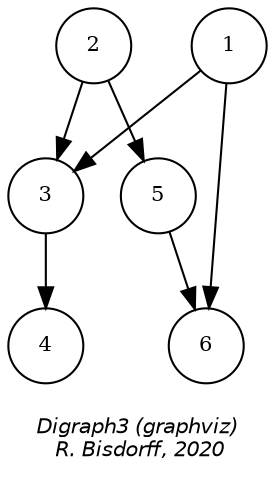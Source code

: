 digraph G {
graph [ ordering = out, fontname = "Helvetica-Oblique",
 fontsize = 12,
 label = "\nDigraph3 (graphviz)\n R. Bisdorff, 2020", size="7,7",fontsize=10];
1 [shape = "circle", label = "1", fontsize=10];
2 [shape = "circle", label = "2", fontsize=10];
3 [shape = "circle", label = "3", fontsize=10];
4 [shape = "circle", label = "4", fontsize=10];
5 [shape = "circle", label = "5", fontsize=10];
6 [shape = "circle", label = "6", fontsize=10];
{ rank = 0; 1; 2; }
{ rank = 1; 3; 5; }
{ rank = 2; 6; 4; }
1-> 3 [style="setlinewidth(1)",color=black] ;
1-> 6 [style="setlinewidth(1)",color=black] ;
2-> 3 [style="setlinewidth(1)",color=black] ;
2-> 5 [style="setlinewidth(1)",color=black] ;
3-> 4 [style="setlinewidth(1)",color=black] ;
5-> 6 [style="setlinewidth(1)",color=black] ;
}
 
